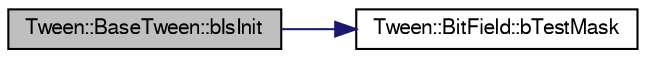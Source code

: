 digraph "Tween::BaseTween::bIsInit"
{
  bgcolor="transparent";
  edge [fontname="FreeSans",fontsize="10",labelfontname="FreeSans",labelfontsize="10"];
  node [fontname="FreeSans",fontsize="10",shape=record];
  rankdir="LR";
  Node1 [label="Tween::BaseTween::bIsInit",height=0.2,width=0.4,color="black", fillcolor="grey75", style="filled" fontcolor="black"];
  Node1 -> Node2 [color="midnightblue",fontsize="10",style="solid",fontname="FreeSans"];
  Node2 [label="Tween::BitField::bTestMask",height=0.2,width=0.4,color="black",URL="$classTween_1_1BitField.html#ae337c0285a888d03cbcd7c8cc8f99e24"];
}
